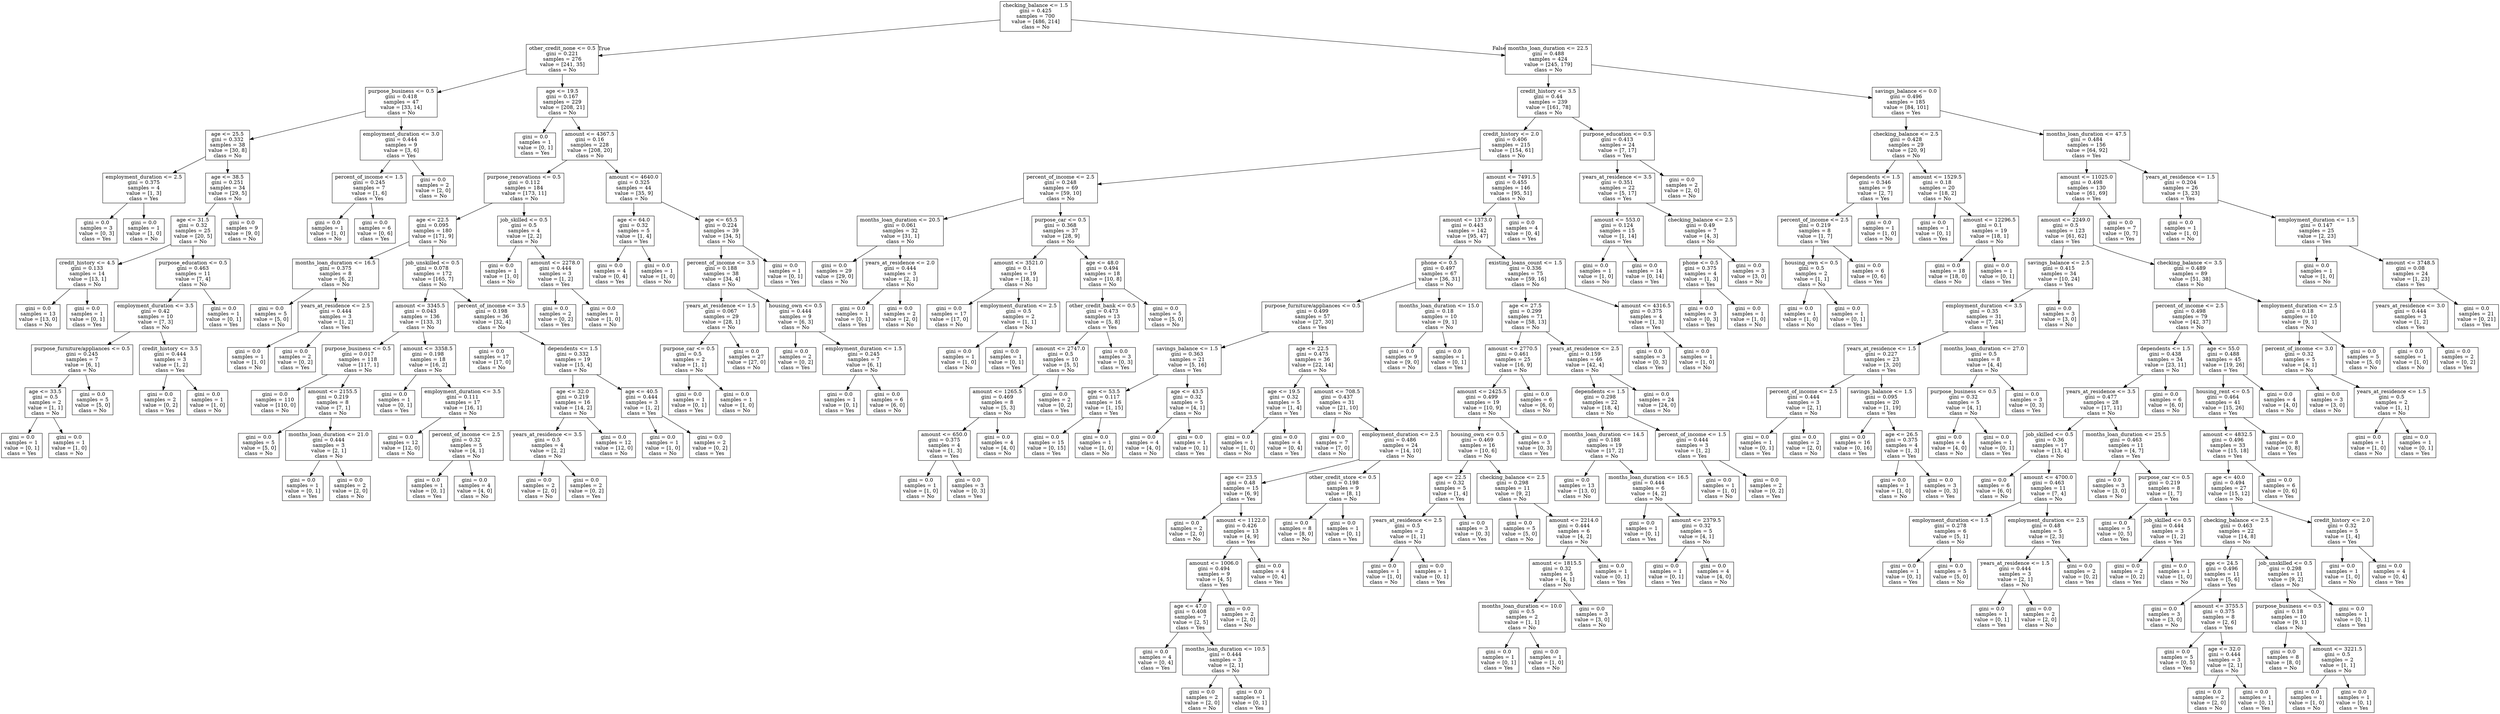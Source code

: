 digraph Tree {
node [shape=box] ;
0 [label="checking_balance <= 1.5\ngini = 0.425\nsamples = 700\nvalue = [486, 214]\nclass = No"] ;
1 [label="other_credit_none <= 0.5\ngini = 0.221\nsamples = 276\nvalue = [241, 35]\nclass = No"] ;
0 -> 1 [labeldistance=2.5, labelangle=45, headlabel="True"] ;
2 [label="purpose_business <= 0.5\ngini = 0.418\nsamples = 47\nvalue = [33, 14]\nclass = No"] ;
1 -> 2 ;
3 [label="age <= 25.5\ngini = 0.332\nsamples = 38\nvalue = [30, 8]\nclass = No"] ;
2 -> 3 ;
4 [label="employment_duration <= 2.5\ngini = 0.375\nsamples = 4\nvalue = [1, 3]\nclass = Yes"] ;
3 -> 4 ;
5 [label="gini = 0.0\nsamples = 3\nvalue = [0, 3]\nclass = Yes"] ;
4 -> 5 ;
6 [label="gini = 0.0\nsamples = 1\nvalue = [1, 0]\nclass = No"] ;
4 -> 6 ;
7 [label="age <= 38.5\ngini = 0.251\nsamples = 34\nvalue = [29, 5]\nclass = No"] ;
3 -> 7 ;
8 [label="age <= 31.5\ngini = 0.32\nsamples = 25\nvalue = [20, 5]\nclass = No"] ;
7 -> 8 ;
9 [label="credit_history <= 4.5\ngini = 0.133\nsamples = 14\nvalue = [13, 1]\nclass = No"] ;
8 -> 9 ;
10 [label="gini = 0.0\nsamples = 13\nvalue = [13, 0]\nclass = No"] ;
9 -> 10 ;
11 [label="gini = 0.0\nsamples = 1\nvalue = [0, 1]\nclass = Yes"] ;
9 -> 11 ;
12 [label="purpose_education <= 0.5\ngini = 0.463\nsamples = 11\nvalue = [7, 4]\nclass = No"] ;
8 -> 12 ;
13 [label="employment_duration <= 3.5\ngini = 0.42\nsamples = 10\nvalue = [7, 3]\nclass = No"] ;
12 -> 13 ;
14 [label="purpose_furniture/appliances <= 0.5\ngini = 0.245\nsamples = 7\nvalue = [6, 1]\nclass = No"] ;
13 -> 14 ;
15 [label="age <= 33.5\ngini = 0.5\nsamples = 2\nvalue = [1, 1]\nclass = No"] ;
14 -> 15 ;
16 [label="gini = 0.0\nsamples = 1\nvalue = [0, 1]\nclass = Yes"] ;
15 -> 16 ;
17 [label="gini = 0.0\nsamples = 1\nvalue = [1, 0]\nclass = No"] ;
15 -> 17 ;
18 [label="gini = 0.0\nsamples = 5\nvalue = [5, 0]\nclass = No"] ;
14 -> 18 ;
19 [label="credit_history <= 3.5\ngini = 0.444\nsamples = 3\nvalue = [1, 2]\nclass = Yes"] ;
13 -> 19 ;
20 [label="gini = 0.0\nsamples = 2\nvalue = [0, 2]\nclass = Yes"] ;
19 -> 20 ;
21 [label="gini = 0.0\nsamples = 1\nvalue = [1, 0]\nclass = No"] ;
19 -> 21 ;
22 [label="gini = 0.0\nsamples = 1\nvalue = [0, 1]\nclass = Yes"] ;
12 -> 22 ;
23 [label="gini = 0.0\nsamples = 9\nvalue = [9, 0]\nclass = No"] ;
7 -> 23 ;
24 [label="employment_duration <= 3.0\ngini = 0.444\nsamples = 9\nvalue = [3, 6]\nclass = Yes"] ;
2 -> 24 ;
25 [label="percent_of_income <= 1.5\ngini = 0.245\nsamples = 7\nvalue = [1, 6]\nclass = Yes"] ;
24 -> 25 ;
26 [label="gini = 0.0\nsamples = 1\nvalue = [1, 0]\nclass = No"] ;
25 -> 26 ;
27 [label="gini = 0.0\nsamples = 6\nvalue = [0, 6]\nclass = Yes"] ;
25 -> 27 ;
28 [label="gini = 0.0\nsamples = 2\nvalue = [2, 0]\nclass = No"] ;
24 -> 28 ;
29 [label="age <= 19.5\ngini = 0.167\nsamples = 229\nvalue = [208, 21]\nclass = No"] ;
1 -> 29 ;
30 [label="gini = 0.0\nsamples = 1\nvalue = [0, 1]\nclass = Yes"] ;
29 -> 30 ;
31 [label="amount <= 4367.5\ngini = 0.16\nsamples = 228\nvalue = [208, 20]\nclass = No"] ;
29 -> 31 ;
32 [label="purpose_renovations <= 0.5\ngini = 0.112\nsamples = 184\nvalue = [173, 11]\nclass = No"] ;
31 -> 32 ;
33 [label="age <= 22.5\ngini = 0.095\nsamples = 180\nvalue = [171, 9]\nclass = No"] ;
32 -> 33 ;
34 [label="months_loan_duration <= 16.5\ngini = 0.375\nsamples = 8\nvalue = [6, 2]\nclass = No"] ;
33 -> 34 ;
35 [label="gini = 0.0\nsamples = 5\nvalue = [5, 0]\nclass = No"] ;
34 -> 35 ;
36 [label="years_at_residence <= 2.5\ngini = 0.444\nsamples = 3\nvalue = [1, 2]\nclass = Yes"] ;
34 -> 36 ;
37 [label="gini = 0.0\nsamples = 1\nvalue = [1, 0]\nclass = No"] ;
36 -> 37 ;
38 [label="gini = 0.0\nsamples = 2\nvalue = [0, 2]\nclass = Yes"] ;
36 -> 38 ;
39 [label="job_unskilled <= 0.5\ngini = 0.078\nsamples = 172\nvalue = [165, 7]\nclass = No"] ;
33 -> 39 ;
40 [label="amount <= 3345.5\ngini = 0.043\nsamples = 136\nvalue = [133, 3]\nclass = No"] ;
39 -> 40 ;
41 [label="purpose_business <= 0.5\ngini = 0.017\nsamples = 118\nvalue = [117, 1]\nclass = No"] ;
40 -> 41 ;
42 [label="gini = 0.0\nsamples = 110\nvalue = [110, 0]\nclass = No"] ;
41 -> 42 ;
43 [label="amount <= 2155.5\ngini = 0.219\nsamples = 8\nvalue = [7, 1]\nclass = No"] ;
41 -> 43 ;
44 [label="gini = 0.0\nsamples = 5\nvalue = [5, 0]\nclass = No"] ;
43 -> 44 ;
45 [label="months_loan_duration <= 21.0\ngini = 0.444\nsamples = 3\nvalue = [2, 1]\nclass = No"] ;
43 -> 45 ;
46 [label="gini = 0.0\nsamples = 1\nvalue = [0, 1]\nclass = Yes"] ;
45 -> 46 ;
47 [label="gini = 0.0\nsamples = 2\nvalue = [2, 0]\nclass = No"] ;
45 -> 47 ;
48 [label="amount <= 3358.5\ngini = 0.198\nsamples = 18\nvalue = [16, 2]\nclass = No"] ;
40 -> 48 ;
49 [label="gini = 0.0\nsamples = 1\nvalue = [0, 1]\nclass = Yes"] ;
48 -> 49 ;
50 [label="employment_duration <= 3.5\ngini = 0.111\nsamples = 17\nvalue = [16, 1]\nclass = No"] ;
48 -> 50 ;
51 [label="gini = 0.0\nsamples = 12\nvalue = [12, 0]\nclass = No"] ;
50 -> 51 ;
52 [label="percent_of_income <= 2.5\ngini = 0.32\nsamples = 5\nvalue = [4, 1]\nclass = No"] ;
50 -> 52 ;
53 [label="gini = 0.0\nsamples = 1\nvalue = [0, 1]\nclass = Yes"] ;
52 -> 53 ;
54 [label="gini = 0.0\nsamples = 4\nvalue = [4, 0]\nclass = No"] ;
52 -> 54 ;
55 [label="percent_of_income <= 3.5\ngini = 0.198\nsamples = 36\nvalue = [32, 4]\nclass = No"] ;
39 -> 55 ;
56 [label="gini = 0.0\nsamples = 17\nvalue = [17, 0]\nclass = No"] ;
55 -> 56 ;
57 [label="dependents <= 1.5\ngini = 0.332\nsamples = 19\nvalue = [15, 4]\nclass = No"] ;
55 -> 57 ;
58 [label="age <= 32.0\ngini = 0.219\nsamples = 16\nvalue = [14, 2]\nclass = No"] ;
57 -> 58 ;
59 [label="years_at_residence <= 3.5\ngini = 0.5\nsamples = 4\nvalue = [2, 2]\nclass = No"] ;
58 -> 59 ;
60 [label="gini = 0.0\nsamples = 2\nvalue = [2, 0]\nclass = No"] ;
59 -> 60 ;
61 [label="gini = 0.0\nsamples = 2\nvalue = [0, 2]\nclass = Yes"] ;
59 -> 61 ;
62 [label="gini = 0.0\nsamples = 12\nvalue = [12, 0]\nclass = No"] ;
58 -> 62 ;
63 [label="age <= 40.5\ngini = 0.444\nsamples = 3\nvalue = [1, 2]\nclass = Yes"] ;
57 -> 63 ;
64 [label="gini = 0.0\nsamples = 1\nvalue = [1, 0]\nclass = No"] ;
63 -> 64 ;
65 [label="gini = 0.0\nsamples = 2\nvalue = [0, 2]\nclass = Yes"] ;
63 -> 65 ;
66 [label="job_skilled <= 0.5\ngini = 0.5\nsamples = 4\nvalue = [2, 2]\nclass = No"] ;
32 -> 66 ;
67 [label="gini = 0.0\nsamples = 1\nvalue = [1, 0]\nclass = No"] ;
66 -> 67 ;
68 [label="amount <= 2278.0\ngini = 0.444\nsamples = 3\nvalue = [1, 2]\nclass = Yes"] ;
66 -> 68 ;
69 [label="gini = 0.0\nsamples = 2\nvalue = [0, 2]\nclass = Yes"] ;
68 -> 69 ;
70 [label="gini = 0.0\nsamples = 1\nvalue = [1, 0]\nclass = No"] ;
68 -> 70 ;
71 [label="amount <= 4640.0\ngini = 0.325\nsamples = 44\nvalue = [35, 9]\nclass = No"] ;
31 -> 71 ;
72 [label="age <= 64.0\ngini = 0.32\nsamples = 5\nvalue = [1, 4]\nclass = Yes"] ;
71 -> 72 ;
73 [label="gini = 0.0\nsamples = 4\nvalue = [0, 4]\nclass = Yes"] ;
72 -> 73 ;
74 [label="gini = 0.0\nsamples = 1\nvalue = [1, 0]\nclass = No"] ;
72 -> 74 ;
75 [label="age <= 65.5\ngini = 0.224\nsamples = 39\nvalue = [34, 5]\nclass = No"] ;
71 -> 75 ;
76 [label="percent_of_income <= 3.5\ngini = 0.188\nsamples = 38\nvalue = [34, 4]\nclass = No"] ;
75 -> 76 ;
77 [label="years_at_residence <= 1.5\ngini = 0.067\nsamples = 29\nvalue = [28, 1]\nclass = No"] ;
76 -> 77 ;
78 [label="purpose_car <= 0.5\ngini = 0.5\nsamples = 2\nvalue = [1, 1]\nclass = No"] ;
77 -> 78 ;
79 [label="gini = 0.0\nsamples = 1\nvalue = [0, 1]\nclass = Yes"] ;
78 -> 79 ;
80 [label="gini = 0.0\nsamples = 1\nvalue = [1, 0]\nclass = No"] ;
78 -> 80 ;
81 [label="gini = 0.0\nsamples = 27\nvalue = [27, 0]\nclass = No"] ;
77 -> 81 ;
82 [label="housing_own <= 0.5\ngini = 0.444\nsamples = 9\nvalue = [6, 3]\nclass = No"] ;
76 -> 82 ;
83 [label="gini = 0.0\nsamples = 2\nvalue = [0, 2]\nclass = Yes"] ;
82 -> 83 ;
84 [label="employment_duration <= 1.5\ngini = 0.245\nsamples = 7\nvalue = [6, 1]\nclass = No"] ;
82 -> 84 ;
85 [label="gini = 0.0\nsamples = 1\nvalue = [0, 1]\nclass = Yes"] ;
84 -> 85 ;
86 [label="gini = 0.0\nsamples = 6\nvalue = [6, 0]\nclass = No"] ;
84 -> 86 ;
87 [label="gini = 0.0\nsamples = 1\nvalue = [0, 1]\nclass = Yes"] ;
75 -> 87 ;
88 [label="months_loan_duration <= 22.5\ngini = 0.488\nsamples = 424\nvalue = [245, 179]\nclass = No"] ;
0 -> 88 [labeldistance=2.5, labelangle=-45, headlabel="False"] ;
89 [label="credit_history <= 3.5\ngini = 0.44\nsamples = 239\nvalue = [161, 78]\nclass = No"] ;
88 -> 89 ;
90 [label="credit_history <= 2.0\ngini = 0.406\nsamples = 215\nvalue = [154, 61]\nclass = No"] ;
89 -> 90 ;
91 [label="percent_of_income <= 2.5\ngini = 0.248\nsamples = 69\nvalue = [59, 10]\nclass = No"] ;
90 -> 91 ;
92 [label="months_loan_duration <= 20.5\ngini = 0.061\nsamples = 32\nvalue = [31, 1]\nclass = No"] ;
91 -> 92 ;
93 [label="gini = 0.0\nsamples = 29\nvalue = [29, 0]\nclass = No"] ;
92 -> 93 ;
94 [label="years_at_residence <= 2.0\ngini = 0.444\nsamples = 3\nvalue = [2, 1]\nclass = No"] ;
92 -> 94 ;
95 [label="gini = 0.0\nsamples = 1\nvalue = [0, 1]\nclass = Yes"] ;
94 -> 95 ;
96 [label="gini = 0.0\nsamples = 2\nvalue = [2, 0]\nclass = No"] ;
94 -> 96 ;
97 [label="purpose_car <= 0.5\ngini = 0.368\nsamples = 37\nvalue = [28, 9]\nclass = No"] ;
91 -> 97 ;
98 [label="amount <= 3521.0\ngini = 0.1\nsamples = 19\nvalue = [18, 1]\nclass = No"] ;
97 -> 98 ;
99 [label="gini = 0.0\nsamples = 17\nvalue = [17, 0]\nclass = No"] ;
98 -> 99 ;
100 [label="employment_duration <= 2.5\ngini = 0.5\nsamples = 2\nvalue = [1, 1]\nclass = No"] ;
98 -> 100 ;
101 [label="gini = 0.0\nsamples = 1\nvalue = [1, 0]\nclass = No"] ;
100 -> 101 ;
102 [label="gini = 0.0\nsamples = 1\nvalue = [0, 1]\nclass = Yes"] ;
100 -> 102 ;
103 [label="age <= 48.0\ngini = 0.494\nsamples = 18\nvalue = [10, 8]\nclass = No"] ;
97 -> 103 ;
104 [label="other_credit_bank <= 0.5\ngini = 0.473\nsamples = 13\nvalue = [5, 8]\nclass = Yes"] ;
103 -> 104 ;
105 [label="amount <= 2747.0\ngini = 0.5\nsamples = 10\nvalue = [5, 5]\nclass = No"] ;
104 -> 105 ;
106 [label="amount <= 1265.5\ngini = 0.469\nsamples = 8\nvalue = [5, 3]\nclass = No"] ;
105 -> 106 ;
107 [label="amount <= 650.0\ngini = 0.375\nsamples = 4\nvalue = [1, 3]\nclass = Yes"] ;
106 -> 107 ;
108 [label="gini = 0.0\nsamples = 1\nvalue = [1, 0]\nclass = No"] ;
107 -> 108 ;
109 [label="gini = 0.0\nsamples = 3\nvalue = [0, 3]\nclass = Yes"] ;
107 -> 109 ;
110 [label="gini = 0.0\nsamples = 4\nvalue = [4, 0]\nclass = No"] ;
106 -> 110 ;
111 [label="gini = 0.0\nsamples = 2\nvalue = [0, 2]\nclass = Yes"] ;
105 -> 111 ;
112 [label="gini = 0.0\nsamples = 3\nvalue = [0, 3]\nclass = Yes"] ;
104 -> 112 ;
113 [label="gini = 0.0\nsamples = 5\nvalue = [5, 0]\nclass = No"] ;
103 -> 113 ;
114 [label="amount <= 7491.5\ngini = 0.455\nsamples = 146\nvalue = [95, 51]\nclass = No"] ;
90 -> 114 ;
115 [label="amount <= 1373.0\ngini = 0.443\nsamples = 142\nvalue = [95, 47]\nclass = No"] ;
114 -> 115 ;
116 [label="phone <= 0.5\ngini = 0.497\nsamples = 67\nvalue = [36, 31]\nclass = No"] ;
115 -> 116 ;
117 [label="purpose_furniture/appliances <= 0.5\ngini = 0.499\nsamples = 57\nvalue = [27, 30]\nclass = Yes"] ;
116 -> 117 ;
118 [label="savings_balance <= 1.5\ngini = 0.363\nsamples = 21\nvalue = [5, 16]\nclass = Yes"] ;
117 -> 118 ;
119 [label="age <= 53.5\ngini = 0.117\nsamples = 16\nvalue = [1, 15]\nclass = Yes"] ;
118 -> 119 ;
120 [label="gini = 0.0\nsamples = 15\nvalue = [0, 15]\nclass = Yes"] ;
119 -> 120 ;
121 [label="gini = 0.0\nsamples = 1\nvalue = [1, 0]\nclass = No"] ;
119 -> 121 ;
122 [label="age <= 43.5\ngini = 0.32\nsamples = 5\nvalue = [4, 1]\nclass = No"] ;
118 -> 122 ;
123 [label="gini = 0.0\nsamples = 4\nvalue = [4, 0]\nclass = No"] ;
122 -> 123 ;
124 [label="gini = 0.0\nsamples = 1\nvalue = [0, 1]\nclass = Yes"] ;
122 -> 124 ;
125 [label="age <= 22.5\ngini = 0.475\nsamples = 36\nvalue = [22, 14]\nclass = No"] ;
117 -> 125 ;
126 [label="age <= 19.5\ngini = 0.32\nsamples = 5\nvalue = [1, 4]\nclass = Yes"] ;
125 -> 126 ;
127 [label="gini = 0.0\nsamples = 1\nvalue = [1, 0]\nclass = No"] ;
126 -> 127 ;
128 [label="gini = 0.0\nsamples = 4\nvalue = [0, 4]\nclass = Yes"] ;
126 -> 128 ;
129 [label="amount <= 708.5\ngini = 0.437\nsamples = 31\nvalue = [21, 10]\nclass = No"] ;
125 -> 129 ;
130 [label="gini = 0.0\nsamples = 7\nvalue = [7, 0]\nclass = No"] ;
129 -> 130 ;
131 [label="employment_duration <= 2.5\ngini = 0.486\nsamples = 24\nvalue = [14, 10]\nclass = No"] ;
129 -> 131 ;
132 [label="age <= 23.5\ngini = 0.48\nsamples = 15\nvalue = [6, 9]\nclass = Yes"] ;
131 -> 132 ;
133 [label="gini = 0.0\nsamples = 2\nvalue = [2, 0]\nclass = No"] ;
132 -> 133 ;
134 [label="amount <= 1122.0\ngini = 0.426\nsamples = 13\nvalue = [4, 9]\nclass = Yes"] ;
132 -> 134 ;
135 [label="amount <= 1006.0\ngini = 0.494\nsamples = 9\nvalue = [4, 5]\nclass = Yes"] ;
134 -> 135 ;
136 [label="age <= 47.0\ngini = 0.408\nsamples = 7\nvalue = [2, 5]\nclass = Yes"] ;
135 -> 136 ;
137 [label="gini = 0.0\nsamples = 4\nvalue = [0, 4]\nclass = Yes"] ;
136 -> 137 ;
138 [label="months_loan_duration <= 10.5\ngini = 0.444\nsamples = 3\nvalue = [2, 1]\nclass = No"] ;
136 -> 138 ;
139 [label="gini = 0.0\nsamples = 2\nvalue = [2, 0]\nclass = No"] ;
138 -> 139 ;
140 [label="gini = 0.0\nsamples = 1\nvalue = [0, 1]\nclass = Yes"] ;
138 -> 140 ;
141 [label="gini = 0.0\nsamples = 2\nvalue = [2, 0]\nclass = No"] ;
135 -> 141 ;
142 [label="gini = 0.0\nsamples = 4\nvalue = [0, 4]\nclass = Yes"] ;
134 -> 142 ;
143 [label="other_credit_store <= 0.5\ngini = 0.198\nsamples = 9\nvalue = [8, 1]\nclass = No"] ;
131 -> 143 ;
144 [label="gini = 0.0\nsamples = 8\nvalue = [8, 0]\nclass = No"] ;
143 -> 144 ;
145 [label="gini = 0.0\nsamples = 1\nvalue = [0, 1]\nclass = Yes"] ;
143 -> 145 ;
146 [label="months_loan_duration <= 15.0\ngini = 0.18\nsamples = 10\nvalue = [9, 1]\nclass = No"] ;
116 -> 146 ;
147 [label="gini = 0.0\nsamples = 9\nvalue = [9, 0]\nclass = No"] ;
146 -> 147 ;
148 [label="gini = 0.0\nsamples = 1\nvalue = [0, 1]\nclass = Yes"] ;
146 -> 148 ;
149 [label="existing_loans_count <= 1.5\ngini = 0.336\nsamples = 75\nvalue = [59, 16]\nclass = No"] ;
115 -> 149 ;
150 [label="age <= 27.5\ngini = 0.299\nsamples = 71\nvalue = [58, 13]\nclass = No"] ;
149 -> 150 ;
151 [label="amount <= 2770.5\ngini = 0.461\nsamples = 25\nvalue = [16, 9]\nclass = No"] ;
150 -> 151 ;
152 [label="amount <= 2425.5\ngini = 0.499\nsamples = 19\nvalue = [10, 9]\nclass = No"] ;
151 -> 152 ;
153 [label="housing_own <= 0.5\ngini = 0.469\nsamples = 16\nvalue = [10, 6]\nclass = No"] ;
152 -> 153 ;
154 [label="age <= 22.5\ngini = 0.32\nsamples = 5\nvalue = [1, 4]\nclass = Yes"] ;
153 -> 154 ;
155 [label="years_at_residence <= 2.5\ngini = 0.5\nsamples = 2\nvalue = [1, 1]\nclass = No"] ;
154 -> 155 ;
156 [label="gini = 0.0\nsamples = 1\nvalue = [1, 0]\nclass = No"] ;
155 -> 156 ;
157 [label="gini = 0.0\nsamples = 1\nvalue = [0, 1]\nclass = Yes"] ;
155 -> 157 ;
158 [label="gini = 0.0\nsamples = 3\nvalue = [0, 3]\nclass = Yes"] ;
154 -> 158 ;
159 [label="checking_balance <= 2.5\ngini = 0.298\nsamples = 11\nvalue = [9, 2]\nclass = No"] ;
153 -> 159 ;
160 [label="gini = 0.0\nsamples = 5\nvalue = [5, 0]\nclass = No"] ;
159 -> 160 ;
161 [label="amount <= 2214.0\ngini = 0.444\nsamples = 6\nvalue = [4, 2]\nclass = No"] ;
159 -> 161 ;
162 [label="amount <= 1815.5\ngini = 0.32\nsamples = 5\nvalue = [4, 1]\nclass = No"] ;
161 -> 162 ;
163 [label="months_loan_duration <= 10.0\ngini = 0.5\nsamples = 2\nvalue = [1, 1]\nclass = No"] ;
162 -> 163 ;
164 [label="gini = 0.0\nsamples = 1\nvalue = [0, 1]\nclass = Yes"] ;
163 -> 164 ;
165 [label="gini = 0.0\nsamples = 1\nvalue = [1, 0]\nclass = No"] ;
163 -> 165 ;
166 [label="gini = 0.0\nsamples = 3\nvalue = [3, 0]\nclass = No"] ;
162 -> 166 ;
167 [label="gini = 0.0\nsamples = 1\nvalue = [0, 1]\nclass = Yes"] ;
161 -> 167 ;
168 [label="gini = 0.0\nsamples = 3\nvalue = [0, 3]\nclass = Yes"] ;
152 -> 168 ;
169 [label="gini = 0.0\nsamples = 6\nvalue = [6, 0]\nclass = No"] ;
151 -> 169 ;
170 [label="years_at_residence <= 2.5\ngini = 0.159\nsamples = 46\nvalue = [42, 4]\nclass = No"] ;
150 -> 170 ;
171 [label="dependents <= 1.5\ngini = 0.298\nsamples = 22\nvalue = [18, 4]\nclass = No"] ;
170 -> 171 ;
172 [label="months_loan_duration <= 14.5\ngini = 0.188\nsamples = 19\nvalue = [17, 2]\nclass = No"] ;
171 -> 172 ;
173 [label="gini = 0.0\nsamples = 13\nvalue = [13, 0]\nclass = No"] ;
172 -> 173 ;
174 [label="months_loan_duration <= 16.5\ngini = 0.444\nsamples = 6\nvalue = [4, 2]\nclass = No"] ;
172 -> 174 ;
175 [label="gini = 0.0\nsamples = 1\nvalue = [0, 1]\nclass = Yes"] ;
174 -> 175 ;
176 [label="amount <= 2379.5\ngini = 0.32\nsamples = 5\nvalue = [4, 1]\nclass = No"] ;
174 -> 176 ;
177 [label="gini = 0.0\nsamples = 1\nvalue = [0, 1]\nclass = Yes"] ;
176 -> 177 ;
178 [label="gini = 0.0\nsamples = 4\nvalue = [4, 0]\nclass = No"] ;
176 -> 178 ;
179 [label="percent_of_income <= 1.5\ngini = 0.444\nsamples = 3\nvalue = [1, 2]\nclass = Yes"] ;
171 -> 179 ;
180 [label="gini = 0.0\nsamples = 1\nvalue = [1, 0]\nclass = No"] ;
179 -> 180 ;
181 [label="gini = 0.0\nsamples = 2\nvalue = [0, 2]\nclass = Yes"] ;
179 -> 181 ;
182 [label="gini = 0.0\nsamples = 24\nvalue = [24, 0]\nclass = No"] ;
170 -> 182 ;
183 [label="amount <= 4316.5\ngini = 0.375\nsamples = 4\nvalue = [1, 3]\nclass = Yes"] ;
149 -> 183 ;
184 [label="gini = 0.0\nsamples = 3\nvalue = [0, 3]\nclass = Yes"] ;
183 -> 184 ;
185 [label="gini = 0.0\nsamples = 1\nvalue = [1, 0]\nclass = No"] ;
183 -> 185 ;
186 [label="gini = 0.0\nsamples = 4\nvalue = [0, 4]\nclass = Yes"] ;
114 -> 186 ;
187 [label="purpose_education <= 0.5\ngini = 0.413\nsamples = 24\nvalue = [7, 17]\nclass = Yes"] ;
89 -> 187 ;
188 [label="years_at_residence <= 3.5\ngini = 0.351\nsamples = 22\nvalue = [5, 17]\nclass = Yes"] ;
187 -> 188 ;
189 [label="amount <= 553.0\ngini = 0.124\nsamples = 15\nvalue = [1, 14]\nclass = Yes"] ;
188 -> 189 ;
190 [label="gini = 0.0\nsamples = 1\nvalue = [1, 0]\nclass = No"] ;
189 -> 190 ;
191 [label="gini = 0.0\nsamples = 14\nvalue = [0, 14]\nclass = Yes"] ;
189 -> 191 ;
192 [label="checking_balance <= 2.5\ngini = 0.49\nsamples = 7\nvalue = [4, 3]\nclass = No"] ;
188 -> 192 ;
193 [label="phone <= 0.5\ngini = 0.375\nsamples = 4\nvalue = [1, 3]\nclass = Yes"] ;
192 -> 193 ;
194 [label="gini = 0.0\nsamples = 3\nvalue = [0, 3]\nclass = Yes"] ;
193 -> 194 ;
195 [label="gini = 0.0\nsamples = 1\nvalue = [1, 0]\nclass = No"] ;
193 -> 195 ;
196 [label="gini = 0.0\nsamples = 3\nvalue = [3, 0]\nclass = No"] ;
192 -> 196 ;
197 [label="gini = 0.0\nsamples = 2\nvalue = [2, 0]\nclass = No"] ;
187 -> 197 ;
198 [label="savings_balance <= 0.0\ngini = 0.496\nsamples = 185\nvalue = [84, 101]\nclass = Yes"] ;
88 -> 198 ;
199 [label="checking_balance <= 2.5\ngini = 0.428\nsamples = 29\nvalue = [20, 9]\nclass = No"] ;
198 -> 199 ;
200 [label="dependents <= 1.5\ngini = 0.346\nsamples = 9\nvalue = [2, 7]\nclass = Yes"] ;
199 -> 200 ;
201 [label="percent_of_income <= 2.5\ngini = 0.219\nsamples = 8\nvalue = [1, 7]\nclass = Yes"] ;
200 -> 201 ;
202 [label="housing_own <= 0.5\ngini = 0.5\nsamples = 2\nvalue = [1, 1]\nclass = No"] ;
201 -> 202 ;
203 [label="gini = 0.0\nsamples = 1\nvalue = [1, 0]\nclass = No"] ;
202 -> 203 ;
204 [label="gini = 0.0\nsamples = 1\nvalue = [0, 1]\nclass = Yes"] ;
202 -> 204 ;
205 [label="gini = 0.0\nsamples = 6\nvalue = [0, 6]\nclass = Yes"] ;
201 -> 205 ;
206 [label="gini = 0.0\nsamples = 1\nvalue = [1, 0]\nclass = No"] ;
200 -> 206 ;
207 [label="amount <= 1529.5\ngini = 0.18\nsamples = 20\nvalue = [18, 2]\nclass = No"] ;
199 -> 207 ;
208 [label="gini = 0.0\nsamples = 1\nvalue = [0, 1]\nclass = Yes"] ;
207 -> 208 ;
209 [label="amount <= 12296.5\ngini = 0.1\nsamples = 19\nvalue = [18, 1]\nclass = No"] ;
207 -> 209 ;
210 [label="gini = 0.0\nsamples = 18\nvalue = [18, 0]\nclass = No"] ;
209 -> 210 ;
211 [label="gini = 0.0\nsamples = 1\nvalue = [0, 1]\nclass = Yes"] ;
209 -> 211 ;
212 [label="months_loan_duration <= 47.5\ngini = 0.484\nsamples = 156\nvalue = [64, 92]\nclass = Yes"] ;
198 -> 212 ;
213 [label="amount <= 11025.0\ngini = 0.498\nsamples = 130\nvalue = [61, 69]\nclass = Yes"] ;
212 -> 213 ;
214 [label="amount <= 2249.0\ngini = 0.5\nsamples = 123\nvalue = [61, 62]\nclass = Yes"] ;
213 -> 214 ;
215 [label="savings_balance <= 2.5\ngini = 0.415\nsamples = 34\nvalue = [10, 24]\nclass = Yes"] ;
214 -> 215 ;
216 [label="employment_duration <= 3.5\ngini = 0.35\nsamples = 31\nvalue = [7, 24]\nclass = Yes"] ;
215 -> 216 ;
217 [label="years_at_residence <= 1.5\ngini = 0.227\nsamples = 23\nvalue = [3, 20]\nclass = Yes"] ;
216 -> 217 ;
218 [label="percent_of_income <= 2.5\ngini = 0.444\nsamples = 3\nvalue = [2, 1]\nclass = No"] ;
217 -> 218 ;
219 [label="gini = 0.0\nsamples = 1\nvalue = [0, 1]\nclass = Yes"] ;
218 -> 219 ;
220 [label="gini = 0.0\nsamples = 2\nvalue = [2, 0]\nclass = No"] ;
218 -> 220 ;
221 [label="savings_balance <= 1.5\ngini = 0.095\nsamples = 20\nvalue = [1, 19]\nclass = Yes"] ;
217 -> 221 ;
222 [label="gini = 0.0\nsamples = 16\nvalue = [0, 16]\nclass = Yes"] ;
221 -> 222 ;
223 [label="age <= 26.5\ngini = 0.375\nsamples = 4\nvalue = [1, 3]\nclass = Yes"] ;
221 -> 223 ;
224 [label="gini = 0.0\nsamples = 1\nvalue = [1, 0]\nclass = No"] ;
223 -> 224 ;
225 [label="gini = 0.0\nsamples = 3\nvalue = [0, 3]\nclass = Yes"] ;
223 -> 225 ;
226 [label="months_loan_duration <= 27.0\ngini = 0.5\nsamples = 8\nvalue = [4, 4]\nclass = No"] ;
216 -> 226 ;
227 [label="purpose_business <= 0.5\ngini = 0.32\nsamples = 5\nvalue = [4, 1]\nclass = No"] ;
226 -> 227 ;
228 [label="gini = 0.0\nsamples = 4\nvalue = [4, 0]\nclass = No"] ;
227 -> 228 ;
229 [label="gini = 0.0\nsamples = 1\nvalue = [0, 1]\nclass = Yes"] ;
227 -> 229 ;
230 [label="gini = 0.0\nsamples = 3\nvalue = [0, 3]\nclass = Yes"] ;
226 -> 230 ;
231 [label="gini = 0.0\nsamples = 3\nvalue = [3, 0]\nclass = No"] ;
215 -> 231 ;
232 [label="checking_balance <= 3.5\ngini = 0.489\nsamples = 89\nvalue = [51, 38]\nclass = No"] ;
214 -> 232 ;
233 [label="percent_of_income <= 2.5\ngini = 0.498\nsamples = 79\nvalue = [42, 37]\nclass = No"] ;
232 -> 233 ;
234 [label="dependents <= 1.5\ngini = 0.438\nsamples = 34\nvalue = [23, 11]\nclass = No"] ;
233 -> 234 ;
235 [label="years_at_residence <= 3.5\ngini = 0.477\nsamples = 28\nvalue = [17, 11]\nclass = No"] ;
234 -> 235 ;
236 [label="job_skilled <= 0.5\ngini = 0.36\nsamples = 17\nvalue = [13, 4]\nclass = No"] ;
235 -> 236 ;
237 [label="gini = 0.0\nsamples = 6\nvalue = [6, 0]\nclass = No"] ;
236 -> 237 ;
238 [label="amount <= 4700.0\ngini = 0.463\nsamples = 11\nvalue = [7, 4]\nclass = No"] ;
236 -> 238 ;
239 [label="employment_duration <= 1.5\ngini = 0.278\nsamples = 6\nvalue = [5, 1]\nclass = No"] ;
238 -> 239 ;
240 [label="gini = 0.0\nsamples = 1\nvalue = [0, 1]\nclass = Yes"] ;
239 -> 240 ;
241 [label="gini = 0.0\nsamples = 5\nvalue = [5, 0]\nclass = No"] ;
239 -> 241 ;
242 [label="employment_duration <= 2.5\ngini = 0.48\nsamples = 5\nvalue = [2, 3]\nclass = Yes"] ;
238 -> 242 ;
243 [label="years_at_residence <= 1.5\ngini = 0.444\nsamples = 3\nvalue = [2, 1]\nclass = No"] ;
242 -> 243 ;
244 [label="gini = 0.0\nsamples = 1\nvalue = [0, 1]\nclass = Yes"] ;
243 -> 244 ;
245 [label="gini = 0.0\nsamples = 2\nvalue = [2, 0]\nclass = No"] ;
243 -> 245 ;
246 [label="gini = 0.0\nsamples = 2\nvalue = [0, 2]\nclass = Yes"] ;
242 -> 246 ;
247 [label="months_loan_duration <= 25.5\ngini = 0.463\nsamples = 11\nvalue = [4, 7]\nclass = Yes"] ;
235 -> 247 ;
248 [label="gini = 0.0\nsamples = 3\nvalue = [3, 0]\nclass = No"] ;
247 -> 248 ;
249 [label="purpose_car <= 0.5\ngini = 0.219\nsamples = 8\nvalue = [1, 7]\nclass = Yes"] ;
247 -> 249 ;
250 [label="gini = 0.0\nsamples = 5\nvalue = [0, 5]\nclass = Yes"] ;
249 -> 250 ;
251 [label="job_skilled <= 0.5\ngini = 0.444\nsamples = 3\nvalue = [1, 2]\nclass = Yes"] ;
249 -> 251 ;
252 [label="gini = 0.0\nsamples = 2\nvalue = [0, 2]\nclass = Yes"] ;
251 -> 252 ;
253 [label="gini = 0.0\nsamples = 1\nvalue = [1, 0]\nclass = No"] ;
251 -> 253 ;
254 [label="gini = 0.0\nsamples = 6\nvalue = [6, 0]\nclass = No"] ;
234 -> 254 ;
255 [label="age <= 55.0\ngini = 0.488\nsamples = 45\nvalue = [19, 26]\nclass = Yes"] ;
233 -> 255 ;
256 [label="housing_rent <= 0.5\ngini = 0.464\nsamples = 41\nvalue = [15, 26]\nclass = Yes"] ;
255 -> 256 ;
257 [label="amount <= 4832.5\ngini = 0.496\nsamples = 33\nvalue = [15, 18]\nclass = Yes"] ;
256 -> 257 ;
258 [label="age <= 40.0\ngini = 0.494\nsamples = 27\nvalue = [15, 12]\nclass = No"] ;
257 -> 258 ;
259 [label="checking_balance <= 2.5\ngini = 0.463\nsamples = 22\nvalue = [14, 8]\nclass = No"] ;
258 -> 259 ;
260 [label="age <= 24.5\ngini = 0.496\nsamples = 11\nvalue = [5, 6]\nclass = Yes"] ;
259 -> 260 ;
261 [label="gini = 0.0\nsamples = 3\nvalue = [3, 0]\nclass = No"] ;
260 -> 261 ;
262 [label="amount <= 3755.5\ngini = 0.375\nsamples = 8\nvalue = [2, 6]\nclass = Yes"] ;
260 -> 262 ;
263 [label="gini = 0.0\nsamples = 5\nvalue = [0, 5]\nclass = Yes"] ;
262 -> 263 ;
264 [label="age <= 32.0\ngini = 0.444\nsamples = 3\nvalue = [2, 1]\nclass = No"] ;
262 -> 264 ;
265 [label="gini = 0.0\nsamples = 2\nvalue = [2, 0]\nclass = No"] ;
264 -> 265 ;
266 [label="gini = 0.0\nsamples = 1\nvalue = [0, 1]\nclass = Yes"] ;
264 -> 266 ;
267 [label="job_unskilled <= 0.5\ngini = 0.298\nsamples = 11\nvalue = [9, 2]\nclass = No"] ;
259 -> 267 ;
268 [label="purpose_business <= 0.5\ngini = 0.18\nsamples = 10\nvalue = [9, 1]\nclass = No"] ;
267 -> 268 ;
269 [label="gini = 0.0\nsamples = 8\nvalue = [8, 0]\nclass = No"] ;
268 -> 269 ;
270 [label="amount <= 3221.5\ngini = 0.5\nsamples = 2\nvalue = [1, 1]\nclass = No"] ;
268 -> 270 ;
271 [label="gini = 0.0\nsamples = 1\nvalue = [1, 0]\nclass = No"] ;
270 -> 271 ;
272 [label="gini = 0.0\nsamples = 1\nvalue = [0, 1]\nclass = Yes"] ;
270 -> 272 ;
273 [label="gini = 0.0\nsamples = 1\nvalue = [0, 1]\nclass = Yes"] ;
267 -> 273 ;
274 [label="credit_history <= 2.0\ngini = 0.32\nsamples = 5\nvalue = [1, 4]\nclass = Yes"] ;
258 -> 274 ;
275 [label="gini = 0.0\nsamples = 1\nvalue = [1, 0]\nclass = No"] ;
274 -> 275 ;
276 [label="gini = 0.0\nsamples = 4\nvalue = [0, 4]\nclass = Yes"] ;
274 -> 276 ;
277 [label="gini = 0.0\nsamples = 6\nvalue = [0, 6]\nclass = Yes"] ;
257 -> 277 ;
278 [label="gini = 0.0\nsamples = 8\nvalue = [0, 8]\nclass = Yes"] ;
256 -> 278 ;
279 [label="gini = 0.0\nsamples = 4\nvalue = [4, 0]\nclass = No"] ;
255 -> 279 ;
280 [label="employment_duration <= 2.5\ngini = 0.18\nsamples = 10\nvalue = [9, 1]\nclass = No"] ;
232 -> 280 ;
281 [label="percent_of_income <= 3.0\ngini = 0.32\nsamples = 5\nvalue = [4, 1]\nclass = No"] ;
280 -> 281 ;
282 [label="gini = 0.0\nsamples = 3\nvalue = [3, 0]\nclass = No"] ;
281 -> 282 ;
283 [label="years_at_residence <= 1.5\ngini = 0.5\nsamples = 2\nvalue = [1, 1]\nclass = No"] ;
281 -> 283 ;
284 [label="gini = 0.0\nsamples = 1\nvalue = [1, 0]\nclass = No"] ;
283 -> 284 ;
285 [label="gini = 0.0\nsamples = 1\nvalue = [0, 1]\nclass = Yes"] ;
283 -> 285 ;
286 [label="gini = 0.0\nsamples = 5\nvalue = [5, 0]\nclass = No"] ;
280 -> 286 ;
287 [label="gini = 0.0\nsamples = 7\nvalue = [0, 7]\nclass = Yes"] ;
213 -> 287 ;
288 [label="years_at_residence <= 1.5\ngini = 0.204\nsamples = 26\nvalue = [3, 23]\nclass = Yes"] ;
212 -> 288 ;
289 [label="gini = 0.0\nsamples = 1\nvalue = [1, 0]\nclass = No"] ;
288 -> 289 ;
290 [label="employment_duration <= 1.5\ngini = 0.147\nsamples = 25\nvalue = [2, 23]\nclass = Yes"] ;
288 -> 290 ;
291 [label="gini = 0.0\nsamples = 1\nvalue = [1, 0]\nclass = No"] ;
290 -> 291 ;
292 [label="amount <= 3748.5\ngini = 0.08\nsamples = 24\nvalue = [1, 23]\nclass = Yes"] ;
290 -> 292 ;
293 [label="years_at_residence <= 3.0\ngini = 0.444\nsamples = 3\nvalue = [1, 2]\nclass = Yes"] ;
292 -> 293 ;
294 [label="gini = 0.0\nsamples = 1\nvalue = [1, 0]\nclass = No"] ;
293 -> 294 ;
295 [label="gini = 0.0\nsamples = 2\nvalue = [0, 2]\nclass = Yes"] ;
293 -> 295 ;
296 [label="gini = 0.0\nsamples = 21\nvalue = [0, 21]\nclass = Yes"] ;
292 -> 296 ;
}